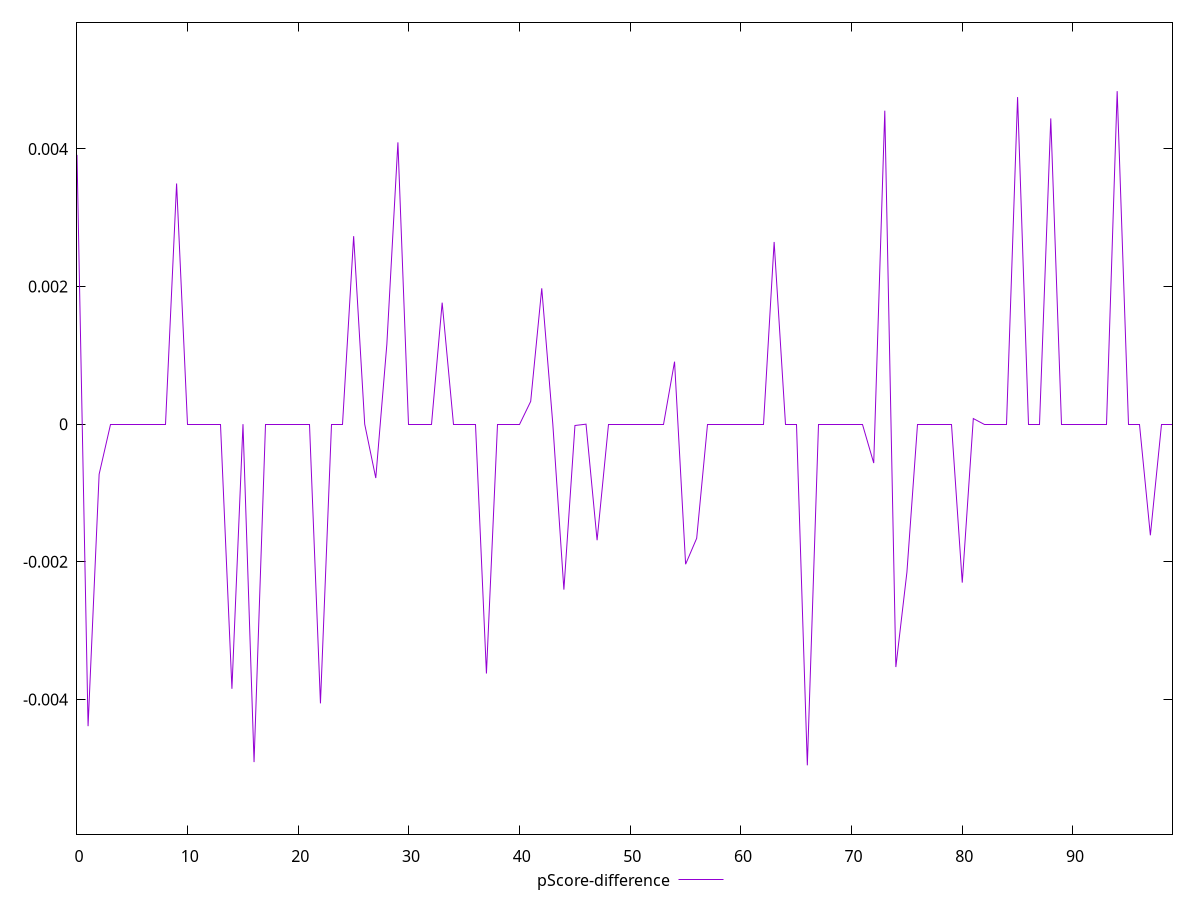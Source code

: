 reset

$pScoreDifference <<EOF
0 0.003913333333333324
1 -0.004387777777777768
2 -0.0007277777777777716
3 0
4 0
5 0
6 0
7 0
8 0
9 0.003496666351954114
10 0
11 0
12 0
13 0
14 -0.003844999869664467
15 0
16 -0.004909999767939266
17 0
18 0
19 0
20 0
21 0
22 -0.004056666692097921
23 0
24 0
25 0.002731666564941393
26 0
27 -0.0007825001080831173
28 0.001157499949137386
29 0.0040949996312459325
30 0
31 0
32 0
33 0.0017658332983653269
34 0
35 0
36 0
37 -0.003622500101725268
38 0
39 0
40 0
41 0.00033083319664006794
42 0.0019741666316985818
43 0
44 -0.0024041664600372714
45 -0.000019166469574005696
46 0
47 -0.0016866664091745864
48 0
49 0
50 0
51 0
52 0
53 0
54 0.0009083334604897964
55 -0.0020349999268850505
56 -0.001658333142598556
57 0
58 0
59 0
60 0
61 0
62 0
63 0.0026474996407827023
64 0
65 0
66 -0.004956666628519679
67 0
68 0
69 0
70 0
71 0
72 -0.0005649999777476156
73 0.004555000464121495
74 -0.0035291663805643303
75 -0.0021499999364217315
76 0
77 0
78 0
79 0
80 -0.002302500009536801
81 0.0000816663106282256
82 0
83 0
84 0
85 0.004752500057220388
86 0
87 0
88 0.0044425002733866625
89 0
90 0
91 0
92 0
93 0
94 0.004839166800181149
95 0
96 0
97 -0.0016141668955484967
98 0
99 0
EOF

set key outside below
set xrange [0:99]
set yrange [-0.005956666628519679:0.0058391668001811494]
set trange [-0.005956666628519679:0.0058391668001811494]
set terminal svg size 640, 500 enhanced background rgb 'white'
set output "report_00017_2021-02-10T15-08-03.406Z/uses-rel-preconnect/samples/pages+cached+noadtech+nomedia/pScore-difference/values.svg"

plot $pScoreDifference title "pScore-difference" with line

reset
